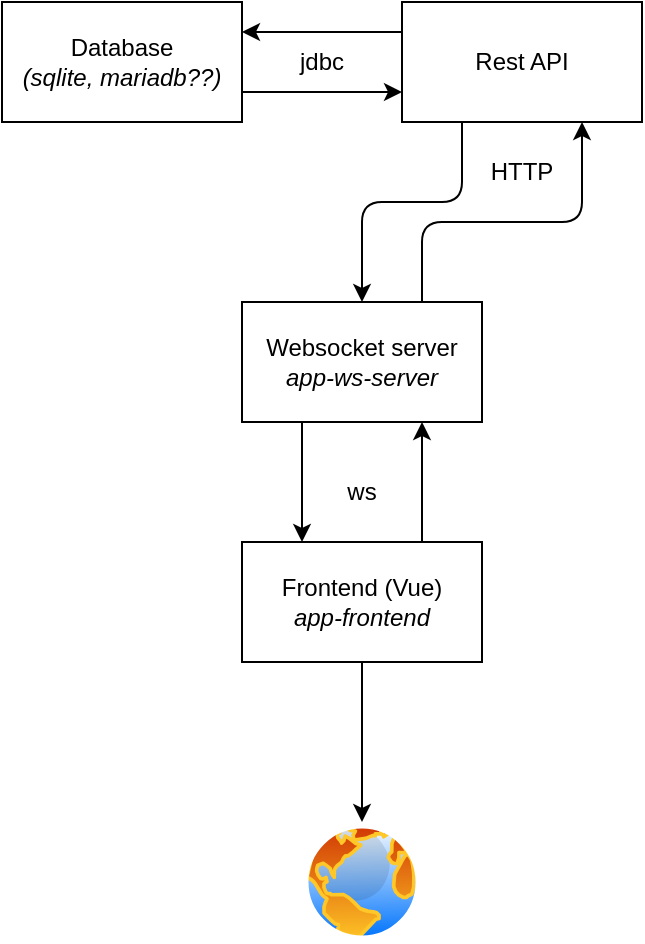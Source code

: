 <mxfile>
    <diagram id="vSMwI3QEBsiWb4YixfYz" name="Page-1">
        <mxGraphModel dx="1827" dy="624" grid="1" gridSize="10" guides="1" tooltips="1" connect="1" arrows="1" fold="1" page="1" pageScale="1" pageWidth="827" pageHeight="1169" math="0" shadow="0">
            <root>
                <mxCell id="0"/>
                <mxCell id="1" parent="0"/>
                <mxCell id="4" style="edgeStyle=none;html=1;exitX=0.5;exitY=1;exitDx=0;exitDy=0;" parent="1" source="3" edge="1">
                    <mxGeometry relative="1" as="geometry">
                        <mxPoint x="150" y="460" as="targetPoint"/>
                    </mxGeometry>
                </mxCell>
                <mxCell id="8" style="edgeStyle=none;html=1;exitX=0.75;exitY=0;exitDx=0;exitDy=0;entryX=0.75;entryY=1;entryDx=0;entryDy=0;" parent="1" source="3" target="6" edge="1">
                    <mxGeometry relative="1" as="geometry"/>
                </mxCell>
                <mxCell id="3" value="Frontend (Vue)&lt;br&gt;&lt;i&gt;app-frontend&lt;/i&gt;" style="rounded=0;whiteSpace=wrap;html=1;" parent="1" vertex="1">
                    <mxGeometry x="90" y="320" width="120" height="60" as="geometry"/>
                </mxCell>
                <mxCell id="5" value="" style="aspect=fixed;perimeter=ellipsePerimeter;html=1;align=center;shadow=0;dashed=0;spacingTop=3;image;image=img/lib/active_directory/internet_globe.svg;" parent="1" vertex="1">
                    <mxGeometry x="120" y="460" width="60" height="60" as="geometry"/>
                </mxCell>
                <mxCell id="9" style="edgeStyle=none;html=1;exitX=0.25;exitY=1;exitDx=0;exitDy=0;entryX=0.25;entryY=0;entryDx=0;entryDy=0;" parent="1" source="6" target="3" edge="1">
                    <mxGeometry relative="1" as="geometry"/>
                </mxCell>
                <mxCell id="12" style="edgeStyle=orthogonalEdgeStyle;html=1;exitX=0.75;exitY=0;exitDx=0;exitDy=0;entryX=0.75;entryY=1;entryDx=0;entryDy=0;" edge="1" parent="1" source="6" target="10">
                    <mxGeometry relative="1" as="geometry">
                        <Array as="points">
                            <mxPoint x="180" y="160"/>
                            <mxPoint x="260" y="160"/>
                        </Array>
                    </mxGeometry>
                </mxCell>
                <mxCell id="6" value="Websocket server&lt;br&gt;&lt;i&gt;app-ws-server&lt;/i&gt;" style="rounded=0;whiteSpace=wrap;html=1;" parent="1" vertex="1">
                    <mxGeometry x="90" y="200" width="120" height="60" as="geometry"/>
                </mxCell>
                <mxCell id="13" style="edgeStyle=orthogonalEdgeStyle;html=1;exitX=0.25;exitY=1;exitDx=0;exitDy=0;entryX=0.5;entryY=0;entryDx=0;entryDy=0;" edge="1" parent="1" source="10" target="6">
                    <mxGeometry relative="1" as="geometry">
                        <Array as="points">
                            <mxPoint x="200" y="150"/>
                            <mxPoint x="150" y="150"/>
                        </Array>
                    </mxGeometry>
                </mxCell>
                <mxCell id="16" style="edgeStyle=orthogonalEdgeStyle;html=1;exitX=0;exitY=0.25;exitDx=0;exitDy=0;entryX=1;entryY=0.25;entryDx=0;entryDy=0;" edge="1" parent="1" source="10" target="15">
                    <mxGeometry relative="1" as="geometry"/>
                </mxCell>
                <mxCell id="10" value="Rest API" style="rounded=0;whiteSpace=wrap;html=1;" vertex="1" parent="1">
                    <mxGeometry x="170" y="50" width="120" height="60" as="geometry"/>
                </mxCell>
                <mxCell id="11" value="ws" style="text;html=1;strokeColor=none;fillColor=none;align=center;verticalAlign=middle;whiteSpace=wrap;rounded=0;" vertex="1" parent="1">
                    <mxGeometry x="120" y="280" width="60" height="30" as="geometry"/>
                </mxCell>
                <mxCell id="14" value="HTTP" style="text;html=1;strokeColor=none;fillColor=none;align=center;verticalAlign=middle;whiteSpace=wrap;rounded=0;" vertex="1" parent="1">
                    <mxGeometry x="200" y="120" width="60" height="30" as="geometry"/>
                </mxCell>
                <mxCell id="17" style="edgeStyle=orthogonalEdgeStyle;html=1;exitX=1;exitY=0.75;exitDx=0;exitDy=0;entryX=0;entryY=0.75;entryDx=0;entryDy=0;" edge="1" parent="1" source="15" target="10">
                    <mxGeometry relative="1" as="geometry"/>
                </mxCell>
                <mxCell id="15" value="Database&lt;br&gt;&lt;i&gt;(sqlite, mariadb??)&lt;/i&gt;" style="rounded=0;whiteSpace=wrap;html=1;" vertex="1" parent="1">
                    <mxGeometry x="-30" y="50" width="120" height="60" as="geometry"/>
                </mxCell>
                <mxCell id="18" value="jdbc" style="text;html=1;strokeColor=none;fillColor=none;align=center;verticalAlign=middle;whiteSpace=wrap;rounded=0;" vertex="1" parent="1">
                    <mxGeometry x="100" y="65" width="60" height="30" as="geometry"/>
                </mxCell>
            </root>
        </mxGraphModel>
    </diagram>
</mxfile>